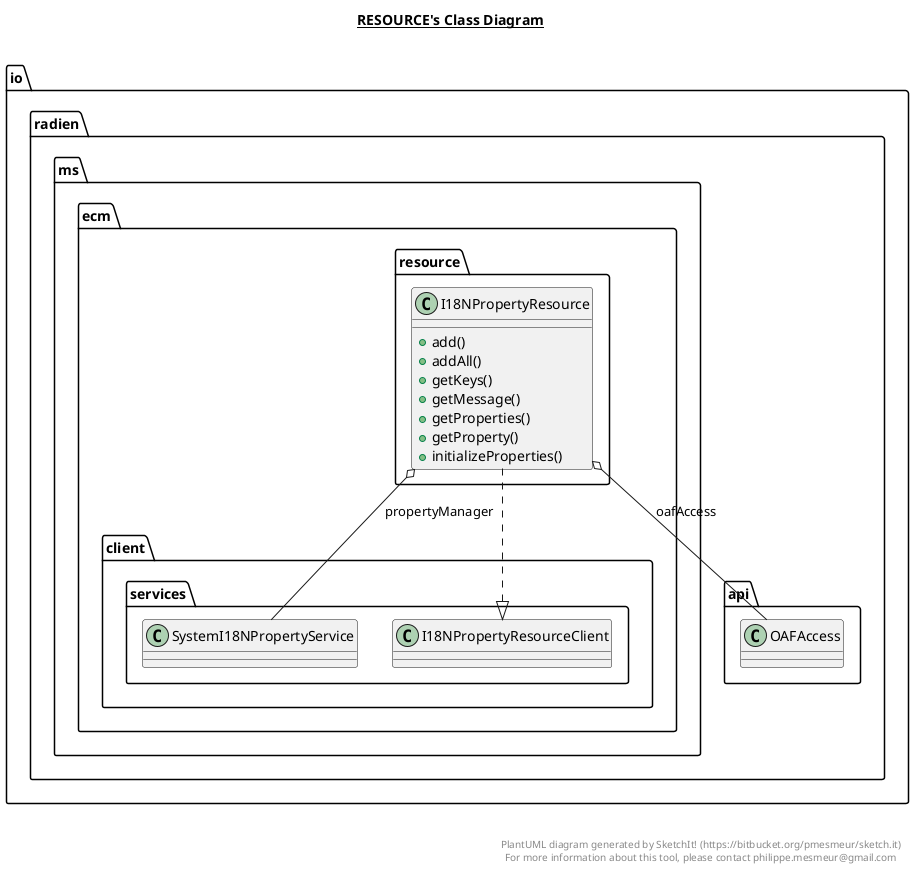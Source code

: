 @startuml

title __RESOURCE's Class Diagram__\n

  namespace io.radien.ms.ecm {
    namespace resource {
      class io.radien.ms.ecm.resource.I18NPropertyResource {
          + add()
          + addAll()
          + getKeys()
          + getMessage()
          + getProperties()
          + getProperty()
          + initializeProperties()
      }
    }
  }
  

  io.radien.ms.ecm.resource.I18NPropertyResource .up.|> io.radien.ms.ecm.client.services.I18NPropertyResourceClient
  io.radien.ms.ecm.resource.I18NPropertyResource o-- io.radien.api.OAFAccess : oafAccess
  io.radien.ms.ecm.resource.I18NPropertyResource o-- io.radien.ms.ecm.client.services.SystemI18NPropertyService : propertyManager


right footer


PlantUML diagram generated by SketchIt! (https://bitbucket.org/pmesmeur/sketch.it)
For more information about this tool, please contact philippe.mesmeur@gmail.com
endfooter

@enduml
